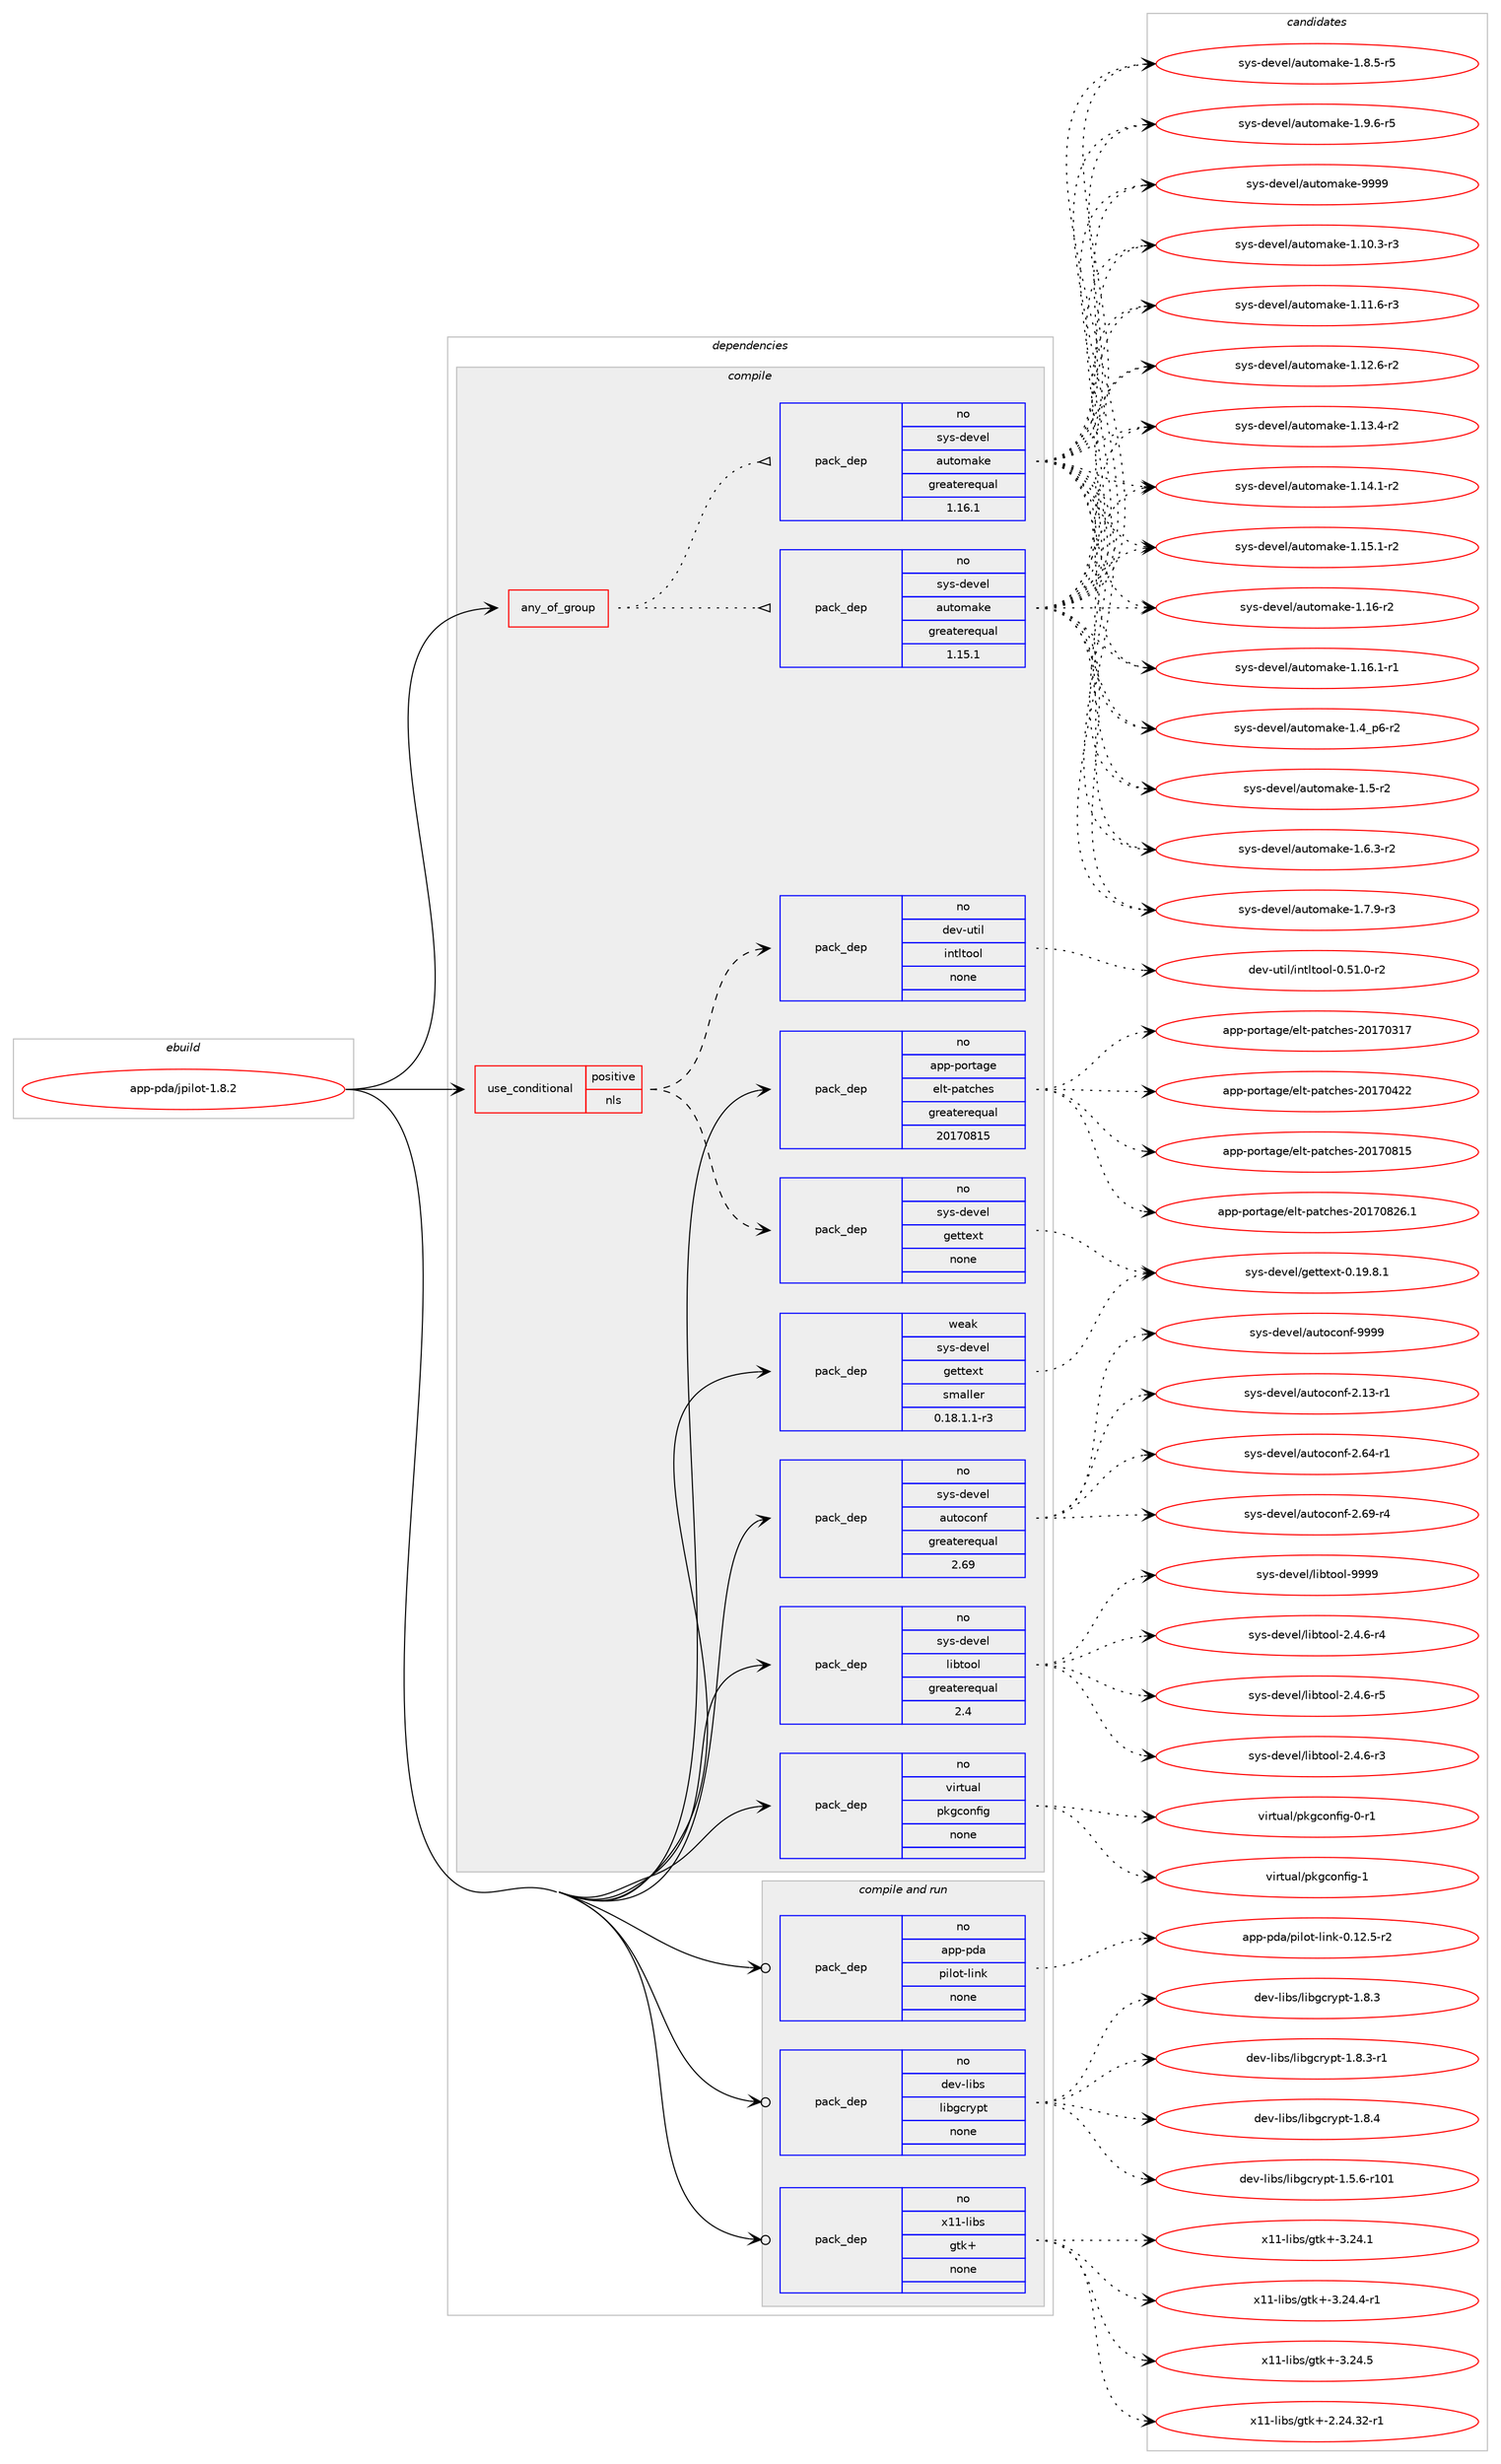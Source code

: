digraph prolog {

# *************
# Graph options
# *************

newrank=true;
concentrate=true;
compound=true;
graph [rankdir=LR,fontname=Helvetica,fontsize=10,ranksep=1.5];#, ranksep=2.5, nodesep=0.2];
edge  [arrowhead=vee];
node  [fontname=Helvetica,fontsize=10];

# **********
# The ebuild
# **********

subgraph cluster_leftcol {
color=gray;
rank=same;
label=<<i>ebuild</i>>;
id [label="app-pda/jpilot-1.8.2", color=red, width=4, href="../app-pda/jpilot-1.8.2.svg"];
}

# ****************
# The dependencies
# ****************

subgraph cluster_midcol {
color=gray;
label=<<i>dependencies</i>>;
subgraph cluster_compile {
fillcolor="#eeeeee";
style=filled;
label=<<i>compile</i>>;
subgraph any19810 {
dependency1305018 [label=<<TABLE BORDER="0" CELLBORDER="1" CELLSPACING="0" CELLPADDING="4"><TR><TD CELLPADDING="10">any_of_group</TD></TR></TABLE>>, shape=none, color=red];subgraph pack930095 {
dependency1305019 [label=<<TABLE BORDER="0" CELLBORDER="1" CELLSPACING="0" CELLPADDING="4" WIDTH="220"><TR><TD ROWSPAN="6" CELLPADDING="30">pack_dep</TD></TR><TR><TD WIDTH="110">no</TD></TR><TR><TD>sys-devel</TD></TR><TR><TD>automake</TD></TR><TR><TD>greaterequal</TD></TR><TR><TD>1.16.1</TD></TR></TABLE>>, shape=none, color=blue];
}
dependency1305018:e -> dependency1305019:w [weight=20,style="dotted",arrowhead="oinv"];
subgraph pack930096 {
dependency1305020 [label=<<TABLE BORDER="0" CELLBORDER="1" CELLSPACING="0" CELLPADDING="4" WIDTH="220"><TR><TD ROWSPAN="6" CELLPADDING="30">pack_dep</TD></TR><TR><TD WIDTH="110">no</TD></TR><TR><TD>sys-devel</TD></TR><TR><TD>automake</TD></TR><TR><TD>greaterequal</TD></TR><TR><TD>1.15.1</TD></TR></TABLE>>, shape=none, color=blue];
}
dependency1305018:e -> dependency1305020:w [weight=20,style="dotted",arrowhead="oinv"];
}
id:e -> dependency1305018:w [weight=20,style="solid",arrowhead="vee"];
subgraph cond354571 {
dependency1305021 [label=<<TABLE BORDER="0" CELLBORDER="1" CELLSPACING="0" CELLPADDING="4"><TR><TD ROWSPAN="3" CELLPADDING="10">use_conditional</TD></TR><TR><TD>positive</TD></TR><TR><TD>nls</TD></TR></TABLE>>, shape=none, color=red];
subgraph pack930097 {
dependency1305022 [label=<<TABLE BORDER="0" CELLBORDER="1" CELLSPACING="0" CELLPADDING="4" WIDTH="220"><TR><TD ROWSPAN="6" CELLPADDING="30">pack_dep</TD></TR><TR><TD WIDTH="110">no</TD></TR><TR><TD>dev-util</TD></TR><TR><TD>intltool</TD></TR><TR><TD>none</TD></TR><TR><TD></TD></TR></TABLE>>, shape=none, color=blue];
}
dependency1305021:e -> dependency1305022:w [weight=20,style="dashed",arrowhead="vee"];
subgraph pack930098 {
dependency1305023 [label=<<TABLE BORDER="0" CELLBORDER="1" CELLSPACING="0" CELLPADDING="4" WIDTH="220"><TR><TD ROWSPAN="6" CELLPADDING="30">pack_dep</TD></TR><TR><TD WIDTH="110">no</TD></TR><TR><TD>sys-devel</TD></TR><TR><TD>gettext</TD></TR><TR><TD>none</TD></TR><TR><TD></TD></TR></TABLE>>, shape=none, color=blue];
}
dependency1305021:e -> dependency1305023:w [weight=20,style="dashed",arrowhead="vee"];
}
id:e -> dependency1305021:w [weight=20,style="solid",arrowhead="vee"];
subgraph pack930099 {
dependency1305024 [label=<<TABLE BORDER="0" CELLBORDER="1" CELLSPACING="0" CELLPADDING="4" WIDTH="220"><TR><TD ROWSPAN="6" CELLPADDING="30">pack_dep</TD></TR><TR><TD WIDTH="110">no</TD></TR><TR><TD>app-portage</TD></TR><TR><TD>elt-patches</TD></TR><TR><TD>greaterequal</TD></TR><TR><TD>20170815</TD></TR></TABLE>>, shape=none, color=blue];
}
id:e -> dependency1305024:w [weight=20,style="solid",arrowhead="vee"];
subgraph pack930100 {
dependency1305025 [label=<<TABLE BORDER="0" CELLBORDER="1" CELLSPACING="0" CELLPADDING="4" WIDTH="220"><TR><TD ROWSPAN="6" CELLPADDING="30">pack_dep</TD></TR><TR><TD WIDTH="110">no</TD></TR><TR><TD>sys-devel</TD></TR><TR><TD>autoconf</TD></TR><TR><TD>greaterequal</TD></TR><TR><TD>2.69</TD></TR></TABLE>>, shape=none, color=blue];
}
id:e -> dependency1305025:w [weight=20,style="solid",arrowhead="vee"];
subgraph pack930101 {
dependency1305026 [label=<<TABLE BORDER="0" CELLBORDER="1" CELLSPACING="0" CELLPADDING="4" WIDTH="220"><TR><TD ROWSPAN="6" CELLPADDING="30">pack_dep</TD></TR><TR><TD WIDTH="110">no</TD></TR><TR><TD>sys-devel</TD></TR><TR><TD>libtool</TD></TR><TR><TD>greaterequal</TD></TR><TR><TD>2.4</TD></TR></TABLE>>, shape=none, color=blue];
}
id:e -> dependency1305026:w [weight=20,style="solid",arrowhead="vee"];
subgraph pack930102 {
dependency1305027 [label=<<TABLE BORDER="0" CELLBORDER="1" CELLSPACING="0" CELLPADDING="4" WIDTH="220"><TR><TD ROWSPAN="6" CELLPADDING="30">pack_dep</TD></TR><TR><TD WIDTH="110">no</TD></TR><TR><TD>virtual</TD></TR><TR><TD>pkgconfig</TD></TR><TR><TD>none</TD></TR><TR><TD></TD></TR></TABLE>>, shape=none, color=blue];
}
id:e -> dependency1305027:w [weight=20,style="solid",arrowhead="vee"];
subgraph pack930103 {
dependency1305028 [label=<<TABLE BORDER="0" CELLBORDER="1" CELLSPACING="0" CELLPADDING="4" WIDTH="220"><TR><TD ROWSPAN="6" CELLPADDING="30">pack_dep</TD></TR><TR><TD WIDTH="110">weak</TD></TR><TR><TD>sys-devel</TD></TR><TR><TD>gettext</TD></TR><TR><TD>smaller</TD></TR><TR><TD>0.18.1.1-r3</TD></TR></TABLE>>, shape=none, color=blue];
}
id:e -> dependency1305028:w [weight=20,style="solid",arrowhead="vee"];
}
subgraph cluster_compileandrun {
fillcolor="#eeeeee";
style=filled;
label=<<i>compile and run</i>>;
subgraph pack930104 {
dependency1305029 [label=<<TABLE BORDER="0" CELLBORDER="1" CELLSPACING="0" CELLPADDING="4" WIDTH="220"><TR><TD ROWSPAN="6" CELLPADDING="30">pack_dep</TD></TR><TR><TD WIDTH="110">no</TD></TR><TR><TD>app-pda</TD></TR><TR><TD>pilot-link</TD></TR><TR><TD>none</TD></TR><TR><TD></TD></TR></TABLE>>, shape=none, color=blue];
}
id:e -> dependency1305029:w [weight=20,style="solid",arrowhead="odotvee"];
subgraph pack930105 {
dependency1305030 [label=<<TABLE BORDER="0" CELLBORDER="1" CELLSPACING="0" CELLPADDING="4" WIDTH="220"><TR><TD ROWSPAN="6" CELLPADDING="30">pack_dep</TD></TR><TR><TD WIDTH="110">no</TD></TR><TR><TD>dev-libs</TD></TR><TR><TD>libgcrypt</TD></TR><TR><TD>none</TD></TR><TR><TD></TD></TR></TABLE>>, shape=none, color=blue];
}
id:e -> dependency1305030:w [weight=20,style="solid",arrowhead="odotvee"];
subgraph pack930106 {
dependency1305031 [label=<<TABLE BORDER="0" CELLBORDER="1" CELLSPACING="0" CELLPADDING="4" WIDTH="220"><TR><TD ROWSPAN="6" CELLPADDING="30">pack_dep</TD></TR><TR><TD WIDTH="110">no</TD></TR><TR><TD>x11-libs</TD></TR><TR><TD>gtk+</TD></TR><TR><TD>none</TD></TR><TR><TD></TD></TR></TABLE>>, shape=none, color=blue];
}
id:e -> dependency1305031:w [weight=20,style="solid",arrowhead="odotvee"];
}
subgraph cluster_run {
fillcolor="#eeeeee";
style=filled;
label=<<i>run</i>>;
}
}

# **************
# The candidates
# **************

subgraph cluster_choices {
rank=same;
color=gray;
label=<<i>candidates</i>>;

subgraph choice930095 {
color=black;
nodesep=1;
choice11512111545100101118101108479711711611110997107101454946494846514511451 [label="sys-devel/automake-1.10.3-r3", color=red, width=4,href="../sys-devel/automake-1.10.3-r3.svg"];
choice11512111545100101118101108479711711611110997107101454946494946544511451 [label="sys-devel/automake-1.11.6-r3", color=red, width=4,href="../sys-devel/automake-1.11.6-r3.svg"];
choice11512111545100101118101108479711711611110997107101454946495046544511450 [label="sys-devel/automake-1.12.6-r2", color=red, width=4,href="../sys-devel/automake-1.12.6-r2.svg"];
choice11512111545100101118101108479711711611110997107101454946495146524511450 [label="sys-devel/automake-1.13.4-r2", color=red, width=4,href="../sys-devel/automake-1.13.4-r2.svg"];
choice11512111545100101118101108479711711611110997107101454946495246494511450 [label="sys-devel/automake-1.14.1-r2", color=red, width=4,href="../sys-devel/automake-1.14.1-r2.svg"];
choice11512111545100101118101108479711711611110997107101454946495346494511450 [label="sys-devel/automake-1.15.1-r2", color=red, width=4,href="../sys-devel/automake-1.15.1-r2.svg"];
choice1151211154510010111810110847971171161111099710710145494649544511450 [label="sys-devel/automake-1.16-r2", color=red, width=4,href="../sys-devel/automake-1.16-r2.svg"];
choice11512111545100101118101108479711711611110997107101454946495446494511449 [label="sys-devel/automake-1.16.1-r1", color=red, width=4,href="../sys-devel/automake-1.16.1-r1.svg"];
choice115121115451001011181011084797117116111109971071014549465295112544511450 [label="sys-devel/automake-1.4_p6-r2", color=red, width=4,href="../sys-devel/automake-1.4_p6-r2.svg"];
choice11512111545100101118101108479711711611110997107101454946534511450 [label="sys-devel/automake-1.5-r2", color=red, width=4,href="../sys-devel/automake-1.5-r2.svg"];
choice115121115451001011181011084797117116111109971071014549465446514511450 [label="sys-devel/automake-1.6.3-r2", color=red, width=4,href="../sys-devel/automake-1.6.3-r2.svg"];
choice115121115451001011181011084797117116111109971071014549465546574511451 [label="sys-devel/automake-1.7.9-r3", color=red, width=4,href="../sys-devel/automake-1.7.9-r3.svg"];
choice115121115451001011181011084797117116111109971071014549465646534511453 [label="sys-devel/automake-1.8.5-r5", color=red, width=4,href="../sys-devel/automake-1.8.5-r5.svg"];
choice115121115451001011181011084797117116111109971071014549465746544511453 [label="sys-devel/automake-1.9.6-r5", color=red, width=4,href="../sys-devel/automake-1.9.6-r5.svg"];
choice115121115451001011181011084797117116111109971071014557575757 [label="sys-devel/automake-9999", color=red, width=4,href="../sys-devel/automake-9999.svg"];
dependency1305019:e -> choice11512111545100101118101108479711711611110997107101454946494846514511451:w [style=dotted,weight="100"];
dependency1305019:e -> choice11512111545100101118101108479711711611110997107101454946494946544511451:w [style=dotted,weight="100"];
dependency1305019:e -> choice11512111545100101118101108479711711611110997107101454946495046544511450:w [style=dotted,weight="100"];
dependency1305019:e -> choice11512111545100101118101108479711711611110997107101454946495146524511450:w [style=dotted,weight="100"];
dependency1305019:e -> choice11512111545100101118101108479711711611110997107101454946495246494511450:w [style=dotted,weight="100"];
dependency1305019:e -> choice11512111545100101118101108479711711611110997107101454946495346494511450:w [style=dotted,weight="100"];
dependency1305019:e -> choice1151211154510010111810110847971171161111099710710145494649544511450:w [style=dotted,weight="100"];
dependency1305019:e -> choice11512111545100101118101108479711711611110997107101454946495446494511449:w [style=dotted,weight="100"];
dependency1305019:e -> choice115121115451001011181011084797117116111109971071014549465295112544511450:w [style=dotted,weight="100"];
dependency1305019:e -> choice11512111545100101118101108479711711611110997107101454946534511450:w [style=dotted,weight="100"];
dependency1305019:e -> choice115121115451001011181011084797117116111109971071014549465446514511450:w [style=dotted,weight="100"];
dependency1305019:e -> choice115121115451001011181011084797117116111109971071014549465546574511451:w [style=dotted,weight="100"];
dependency1305019:e -> choice115121115451001011181011084797117116111109971071014549465646534511453:w [style=dotted,weight="100"];
dependency1305019:e -> choice115121115451001011181011084797117116111109971071014549465746544511453:w [style=dotted,weight="100"];
dependency1305019:e -> choice115121115451001011181011084797117116111109971071014557575757:w [style=dotted,weight="100"];
}
subgraph choice930096 {
color=black;
nodesep=1;
choice11512111545100101118101108479711711611110997107101454946494846514511451 [label="sys-devel/automake-1.10.3-r3", color=red, width=4,href="../sys-devel/automake-1.10.3-r3.svg"];
choice11512111545100101118101108479711711611110997107101454946494946544511451 [label="sys-devel/automake-1.11.6-r3", color=red, width=4,href="../sys-devel/automake-1.11.6-r3.svg"];
choice11512111545100101118101108479711711611110997107101454946495046544511450 [label="sys-devel/automake-1.12.6-r2", color=red, width=4,href="../sys-devel/automake-1.12.6-r2.svg"];
choice11512111545100101118101108479711711611110997107101454946495146524511450 [label="sys-devel/automake-1.13.4-r2", color=red, width=4,href="../sys-devel/automake-1.13.4-r2.svg"];
choice11512111545100101118101108479711711611110997107101454946495246494511450 [label="sys-devel/automake-1.14.1-r2", color=red, width=4,href="../sys-devel/automake-1.14.1-r2.svg"];
choice11512111545100101118101108479711711611110997107101454946495346494511450 [label="sys-devel/automake-1.15.1-r2", color=red, width=4,href="../sys-devel/automake-1.15.1-r2.svg"];
choice1151211154510010111810110847971171161111099710710145494649544511450 [label="sys-devel/automake-1.16-r2", color=red, width=4,href="../sys-devel/automake-1.16-r2.svg"];
choice11512111545100101118101108479711711611110997107101454946495446494511449 [label="sys-devel/automake-1.16.1-r1", color=red, width=4,href="../sys-devel/automake-1.16.1-r1.svg"];
choice115121115451001011181011084797117116111109971071014549465295112544511450 [label="sys-devel/automake-1.4_p6-r2", color=red, width=4,href="../sys-devel/automake-1.4_p6-r2.svg"];
choice11512111545100101118101108479711711611110997107101454946534511450 [label="sys-devel/automake-1.5-r2", color=red, width=4,href="../sys-devel/automake-1.5-r2.svg"];
choice115121115451001011181011084797117116111109971071014549465446514511450 [label="sys-devel/automake-1.6.3-r2", color=red, width=4,href="../sys-devel/automake-1.6.3-r2.svg"];
choice115121115451001011181011084797117116111109971071014549465546574511451 [label="sys-devel/automake-1.7.9-r3", color=red, width=4,href="../sys-devel/automake-1.7.9-r3.svg"];
choice115121115451001011181011084797117116111109971071014549465646534511453 [label="sys-devel/automake-1.8.5-r5", color=red, width=4,href="../sys-devel/automake-1.8.5-r5.svg"];
choice115121115451001011181011084797117116111109971071014549465746544511453 [label="sys-devel/automake-1.9.6-r5", color=red, width=4,href="../sys-devel/automake-1.9.6-r5.svg"];
choice115121115451001011181011084797117116111109971071014557575757 [label="sys-devel/automake-9999", color=red, width=4,href="../sys-devel/automake-9999.svg"];
dependency1305020:e -> choice11512111545100101118101108479711711611110997107101454946494846514511451:w [style=dotted,weight="100"];
dependency1305020:e -> choice11512111545100101118101108479711711611110997107101454946494946544511451:w [style=dotted,weight="100"];
dependency1305020:e -> choice11512111545100101118101108479711711611110997107101454946495046544511450:w [style=dotted,weight="100"];
dependency1305020:e -> choice11512111545100101118101108479711711611110997107101454946495146524511450:w [style=dotted,weight="100"];
dependency1305020:e -> choice11512111545100101118101108479711711611110997107101454946495246494511450:w [style=dotted,weight="100"];
dependency1305020:e -> choice11512111545100101118101108479711711611110997107101454946495346494511450:w [style=dotted,weight="100"];
dependency1305020:e -> choice1151211154510010111810110847971171161111099710710145494649544511450:w [style=dotted,weight="100"];
dependency1305020:e -> choice11512111545100101118101108479711711611110997107101454946495446494511449:w [style=dotted,weight="100"];
dependency1305020:e -> choice115121115451001011181011084797117116111109971071014549465295112544511450:w [style=dotted,weight="100"];
dependency1305020:e -> choice11512111545100101118101108479711711611110997107101454946534511450:w [style=dotted,weight="100"];
dependency1305020:e -> choice115121115451001011181011084797117116111109971071014549465446514511450:w [style=dotted,weight="100"];
dependency1305020:e -> choice115121115451001011181011084797117116111109971071014549465546574511451:w [style=dotted,weight="100"];
dependency1305020:e -> choice115121115451001011181011084797117116111109971071014549465646534511453:w [style=dotted,weight="100"];
dependency1305020:e -> choice115121115451001011181011084797117116111109971071014549465746544511453:w [style=dotted,weight="100"];
dependency1305020:e -> choice115121115451001011181011084797117116111109971071014557575757:w [style=dotted,weight="100"];
}
subgraph choice930097 {
color=black;
nodesep=1;
choice1001011184511711610510847105110116108116111111108454846534946484511450 [label="dev-util/intltool-0.51.0-r2", color=red, width=4,href="../dev-util/intltool-0.51.0-r2.svg"];
dependency1305022:e -> choice1001011184511711610510847105110116108116111111108454846534946484511450:w [style=dotted,weight="100"];
}
subgraph choice930098 {
color=black;
nodesep=1;
choice1151211154510010111810110847103101116116101120116454846495746564649 [label="sys-devel/gettext-0.19.8.1", color=red, width=4,href="../sys-devel/gettext-0.19.8.1.svg"];
dependency1305023:e -> choice1151211154510010111810110847103101116116101120116454846495746564649:w [style=dotted,weight="100"];
}
subgraph choice930099 {
color=black;
nodesep=1;
choice97112112451121111141169710310147101108116451129711699104101115455048495548514955 [label="app-portage/elt-patches-20170317", color=red, width=4,href="../app-portage/elt-patches-20170317.svg"];
choice97112112451121111141169710310147101108116451129711699104101115455048495548525050 [label="app-portage/elt-patches-20170422", color=red, width=4,href="../app-portage/elt-patches-20170422.svg"];
choice97112112451121111141169710310147101108116451129711699104101115455048495548564953 [label="app-portage/elt-patches-20170815", color=red, width=4,href="../app-portage/elt-patches-20170815.svg"];
choice971121124511211111411697103101471011081164511297116991041011154550484955485650544649 [label="app-portage/elt-patches-20170826.1", color=red, width=4,href="../app-portage/elt-patches-20170826.1.svg"];
dependency1305024:e -> choice97112112451121111141169710310147101108116451129711699104101115455048495548514955:w [style=dotted,weight="100"];
dependency1305024:e -> choice97112112451121111141169710310147101108116451129711699104101115455048495548525050:w [style=dotted,weight="100"];
dependency1305024:e -> choice97112112451121111141169710310147101108116451129711699104101115455048495548564953:w [style=dotted,weight="100"];
dependency1305024:e -> choice971121124511211111411697103101471011081164511297116991041011154550484955485650544649:w [style=dotted,weight="100"];
}
subgraph choice930100 {
color=black;
nodesep=1;
choice1151211154510010111810110847971171161119911111010245504649514511449 [label="sys-devel/autoconf-2.13-r1", color=red, width=4,href="../sys-devel/autoconf-2.13-r1.svg"];
choice1151211154510010111810110847971171161119911111010245504654524511449 [label="sys-devel/autoconf-2.64-r1", color=red, width=4,href="../sys-devel/autoconf-2.64-r1.svg"];
choice1151211154510010111810110847971171161119911111010245504654574511452 [label="sys-devel/autoconf-2.69-r4", color=red, width=4,href="../sys-devel/autoconf-2.69-r4.svg"];
choice115121115451001011181011084797117116111991111101024557575757 [label="sys-devel/autoconf-9999", color=red, width=4,href="../sys-devel/autoconf-9999.svg"];
dependency1305025:e -> choice1151211154510010111810110847971171161119911111010245504649514511449:w [style=dotted,weight="100"];
dependency1305025:e -> choice1151211154510010111810110847971171161119911111010245504654524511449:w [style=dotted,weight="100"];
dependency1305025:e -> choice1151211154510010111810110847971171161119911111010245504654574511452:w [style=dotted,weight="100"];
dependency1305025:e -> choice115121115451001011181011084797117116111991111101024557575757:w [style=dotted,weight="100"];
}
subgraph choice930101 {
color=black;
nodesep=1;
choice1151211154510010111810110847108105981161111111084550465246544511451 [label="sys-devel/libtool-2.4.6-r3", color=red, width=4,href="../sys-devel/libtool-2.4.6-r3.svg"];
choice1151211154510010111810110847108105981161111111084550465246544511452 [label="sys-devel/libtool-2.4.6-r4", color=red, width=4,href="../sys-devel/libtool-2.4.6-r4.svg"];
choice1151211154510010111810110847108105981161111111084550465246544511453 [label="sys-devel/libtool-2.4.6-r5", color=red, width=4,href="../sys-devel/libtool-2.4.6-r5.svg"];
choice1151211154510010111810110847108105981161111111084557575757 [label="sys-devel/libtool-9999", color=red, width=4,href="../sys-devel/libtool-9999.svg"];
dependency1305026:e -> choice1151211154510010111810110847108105981161111111084550465246544511451:w [style=dotted,weight="100"];
dependency1305026:e -> choice1151211154510010111810110847108105981161111111084550465246544511452:w [style=dotted,weight="100"];
dependency1305026:e -> choice1151211154510010111810110847108105981161111111084550465246544511453:w [style=dotted,weight="100"];
dependency1305026:e -> choice1151211154510010111810110847108105981161111111084557575757:w [style=dotted,weight="100"];
}
subgraph choice930102 {
color=black;
nodesep=1;
choice11810511411611797108471121071039911111010210510345484511449 [label="virtual/pkgconfig-0-r1", color=red, width=4,href="../virtual/pkgconfig-0-r1.svg"];
choice1181051141161179710847112107103991111101021051034549 [label="virtual/pkgconfig-1", color=red, width=4,href="../virtual/pkgconfig-1.svg"];
dependency1305027:e -> choice11810511411611797108471121071039911111010210510345484511449:w [style=dotted,weight="100"];
dependency1305027:e -> choice1181051141161179710847112107103991111101021051034549:w [style=dotted,weight="100"];
}
subgraph choice930103 {
color=black;
nodesep=1;
choice1151211154510010111810110847103101116116101120116454846495746564649 [label="sys-devel/gettext-0.19.8.1", color=red, width=4,href="../sys-devel/gettext-0.19.8.1.svg"];
dependency1305028:e -> choice1151211154510010111810110847103101116116101120116454846495746564649:w [style=dotted,weight="100"];
}
subgraph choice930104 {
color=black;
nodesep=1;
choice9711211245112100974711210510811111645108105110107454846495046534511450 [label="app-pda/pilot-link-0.12.5-r2", color=red, width=4,href="../app-pda/pilot-link-0.12.5-r2.svg"];
dependency1305029:e -> choice9711211245112100974711210510811111645108105110107454846495046534511450:w [style=dotted,weight="100"];
}
subgraph choice930105 {
color=black;
nodesep=1;
choice100101118451081059811547108105981039911412111211645494653465445114494849 [label="dev-libs/libgcrypt-1.5.6-r101", color=red, width=4,href="../dev-libs/libgcrypt-1.5.6-r101.svg"];
choice1001011184510810598115471081059810399114121112116454946564651 [label="dev-libs/libgcrypt-1.8.3", color=red, width=4,href="../dev-libs/libgcrypt-1.8.3.svg"];
choice10010111845108105981154710810598103991141211121164549465646514511449 [label="dev-libs/libgcrypt-1.8.3-r1", color=red, width=4,href="../dev-libs/libgcrypt-1.8.3-r1.svg"];
choice1001011184510810598115471081059810399114121112116454946564652 [label="dev-libs/libgcrypt-1.8.4", color=red, width=4,href="../dev-libs/libgcrypt-1.8.4.svg"];
dependency1305030:e -> choice100101118451081059811547108105981039911412111211645494653465445114494849:w [style=dotted,weight="100"];
dependency1305030:e -> choice1001011184510810598115471081059810399114121112116454946564651:w [style=dotted,weight="100"];
dependency1305030:e -> choice10010111845108105981154710810598103991141211121164549465646514511449:w [style=dotted,weight="100"];
dependency1305030:e -> choice1001011184510810598115471081059810399114121112116454946564652:w [style=dotted,weight="100"];
}
subgraph choice930106 {
color=black;
nodesep=1;
choice12049494510810598115471031161074345504650524651504511449 [label="x11-libs/gtk+-2.24.32-r1", color=red, width=4,href="../x11-libs/gtk+-2.24.32-r1.svg"];
choice12049494510810598115471031161074345514650524649 [label="x11-libs/gtk+-3.24.1", color=red, width=4,href="../x11-libs/gtk+-3.24.1.svg"];
choice120494945108105981154710311610743455146505246524511449 [label="x11-libs/gtk+-3.24.4-r1", color=red, width=4,href="../x11-libs/gtk+-3.24.4-r1.svg"];
choice12049494510810598115471031161074345514650524653 [label="x11-libs/gtk+-3.24.5", color=red, width=4,href="../x11-libs/gtk+-3.24.5.svg"];
dependency1305031:e -> choice12049494510810598115471031161074345504650524651504511449:w [style=dotted,weight="100"];
dependency1305031:e -> choice12049494510810598115471031161074345514650524649:w [style=dotted,weight="100"];
dependency1305031:e -> choice120494945108105981154710311610743455146505246524511449:w [style=dotted,weight="100"];
dependency1305031:e -> choice12049494510810598115471031161074345514650524653:w [style=dotted,weight="100"];
}
}

}
